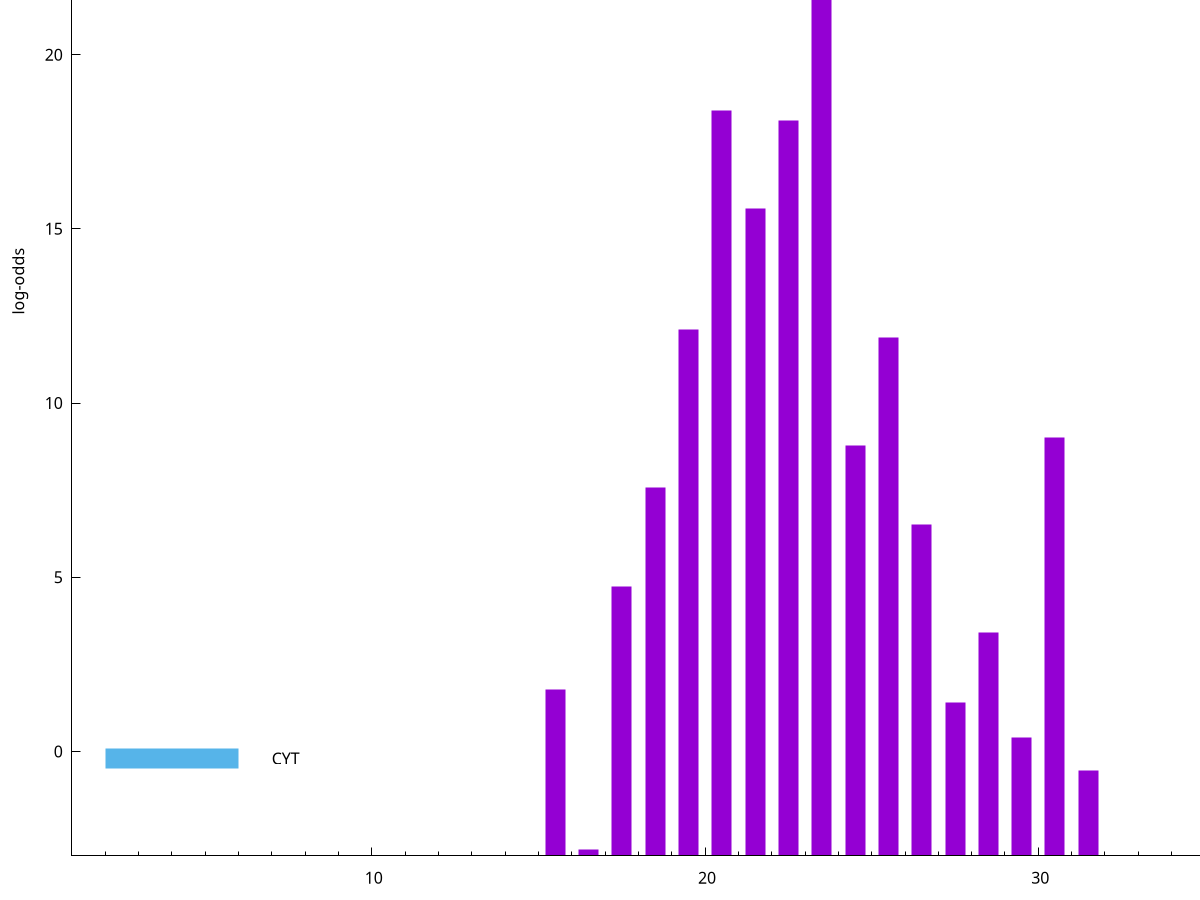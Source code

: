 set title "LipoP predictions for SRR4017833.gff"
set size 2., 1.4
set xrange [1:70] 
set mxtics 10
set yrange [-3:30]
set y2range [0:33]
set ylabel "log-odds"
set term postscript eps color solid "Helvetica" 30
set output "SRR4017833.gff77.eps"
set arrow from 2,24.7434 to 6,24.7434 nohead lt 1 lw 20
set label "SpI" at 7,24.7434
set arrow from 2,-0.200913 to 6,-0.200913 nohead lt 3 lw 20
set label "CYT" at 7,-0.200913
set arrow from 2,24.7434 to 6,24.7434 nohead lt 1 lw 20
set label "SpI" at 7,24.7434
# NOTE: The scores below are the log-odds scores with the threshold
# NOTE: subtracted (a hack to make gnuplot make the histogram all
# NOTE: look nice).
plot "-" axes x1y2 title "" with impulses lt 1 lw 20
23.500000 27.707500
20.500000 21.406200
22.500000 21.115300
21.500000 18.576300
19.500000 15.099500
25.500000 14.875300
30.500000 12.004230
24.500000 11.794420
18.500000 10.575990
26.500000 9.507270
17.500000 7.737730
28.500000 6.425010
15.500000 4.771930
27.500000 4.415730
29.500000 3.385569
31.500000 2.457524
16.500000 0.189620
e
exit

